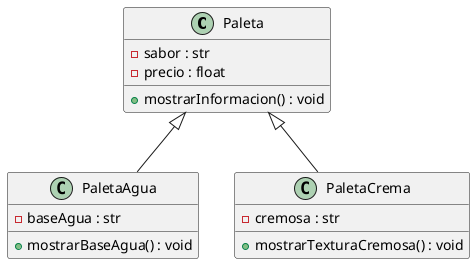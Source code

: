 @startuml name
class Paleta {
  - sabor : str
  - precio : float
  + mostrarInformacion() : void
}

class PaletaAgua {
  - baseAgua : str
  + mostrarBaseAgua() : void
}

class PaletaCrema {
  - cremosa : str
  + mostrarTexturaCremosa() : void
}

Paleta <|-- PaletaAgua
Paleta <|-- PaletaCrema
@enduml
